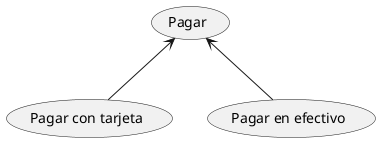 @startuml

(Pagar) as UC1
(Pagar con tarjeta) as UC2
(Pagar en efectivo) as UC3

UC1 <-- UC2
UC1 <-- UC3

@enduml